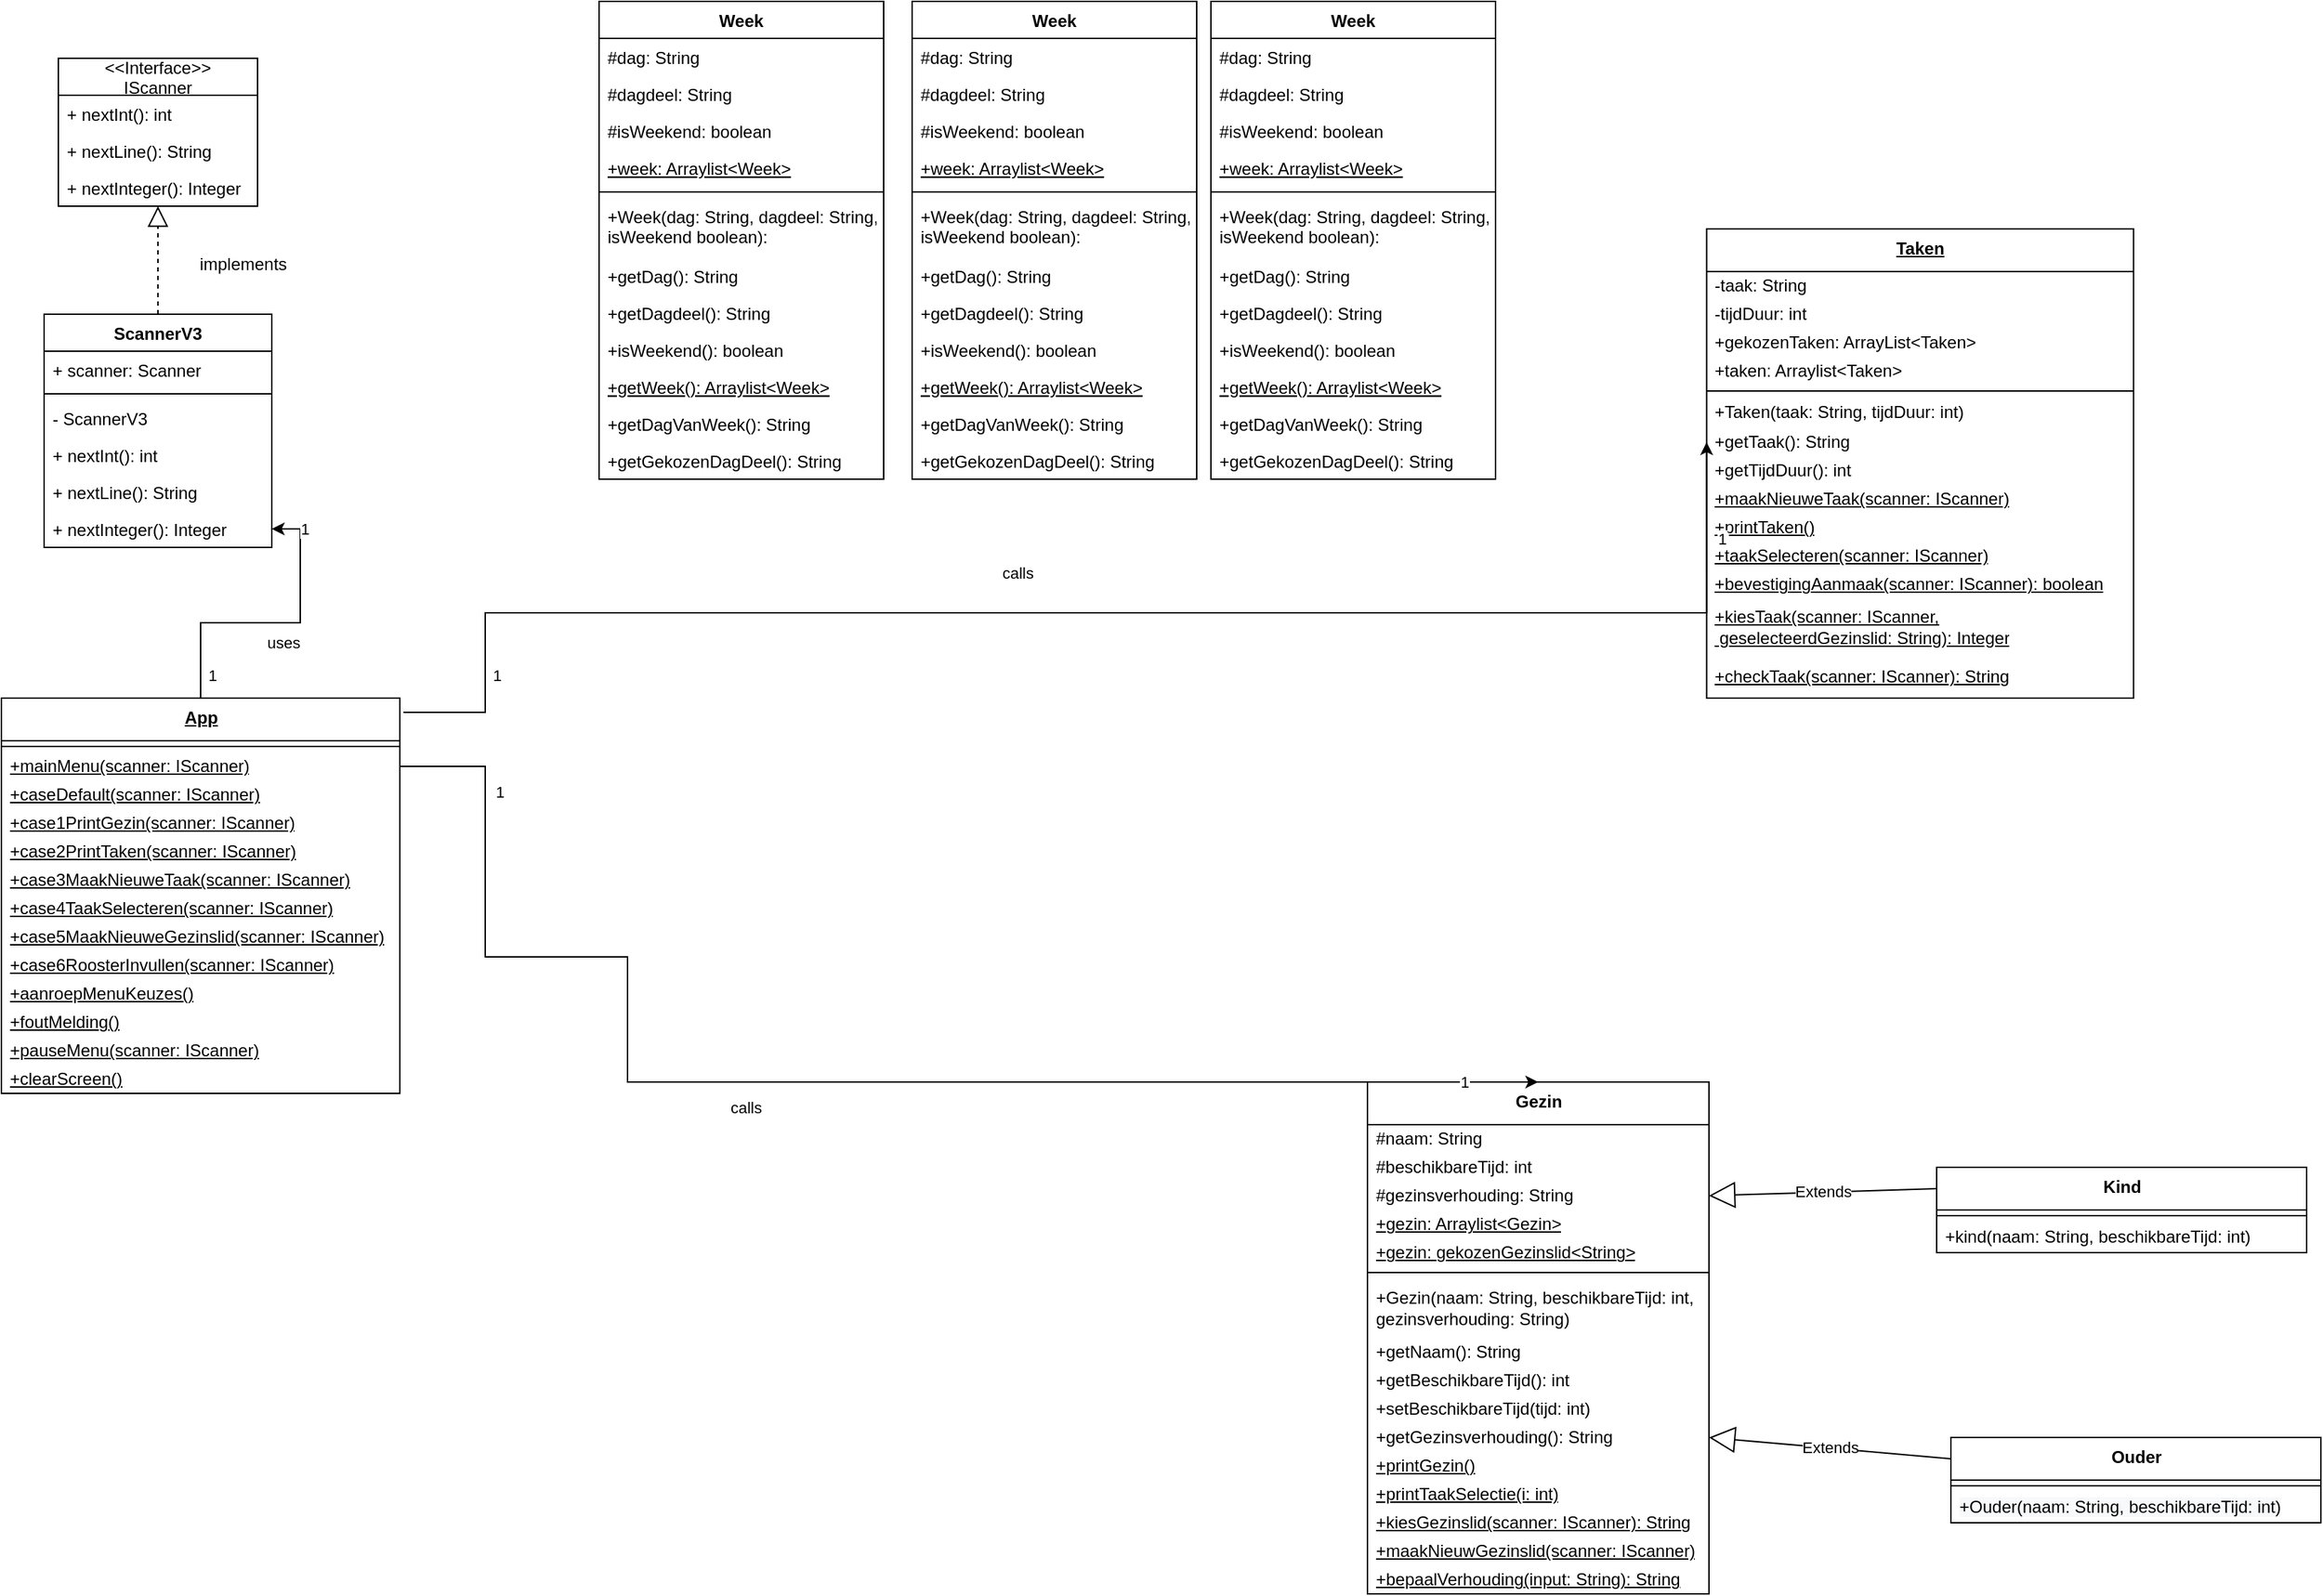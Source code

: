 <mxfile version="18.1.1" type="device"><diagram id="Irv_bbiouHEBpZ2B2Jt7" name="Page-1"><mxGraphModel dx="1185" dy="635" grid="1" gridSize="10" guides="1" tooltips="1" connect="1" arrows="1" fold="1" page="1" pageScale="1" pageWidth="827" pageHeight="1169" math="0" shadow="0"><root><mxCell id="0"/><mxCell id="1" parent="0"/><mxCell id="ta5v3G1cMSPn4KrArI0O-5" value="&lt;b&gt;Taken&lt;/b&gt;" style="swimlane;fontStyle=4;align=center;verticalAlign=top;childLayout=stackLayout;horizontal=1;startSize=30;horizontalStack=0;resizeParent=1;resizeParentMax=0;resizeLast=0;collapsible=0;marginBottom=0;html=1;strokeColor=default;" parent="1" vertex="1"><mxGeometry x="1198.35" y="190" width="300" height="330" as="geometry"/></mxCell><mxCell id="ta5v3G1cMSPn4KrArI0O-6" value="-taak: String" style="text;html=1;strokeColor=none;fillColor=none;align=left;verticalAlign=middle;spacingLeft=4;spacingRight=4;overflow=hidden;rotatable=0;points=[[0,0.5],[1,0.5]];portConstraint=eastwest;" parent="ta5v3G1cMSPn4KrArI0O-5" vertex="1"><mxGeometry y="30" width="300" height="20" as="geometry"/></mxCell><mxCell id="ta5v3G1cMSPn4KrArI0O-7" value="-tijdDuur: int" style="text;html=1;strokeColor=none;fillColor=none;align=left;verticalAlign=middle;spacingLeft=4;spacingRight=4;overflow=hidden;rotatable=0;points=[[0,0.5],[1,0.5]];portConstraint=eastwest;" parent="ta5v3G1cMSPn4KrArI0O-5" vertex="1"><mxGeometry y="50" width="300" height="20" as="geometry"/></mxCell><mxCell id="amLeTSEaKvmxCKlGvPzw-5" value="+gekozenTaken: ArrayList&amp;lt;Taken&amp;gt;&lt;span style=&quot;white-space: pre&quot;&gt;&#9;&lt;/span&gt;" style="text;html=1;strokeColor=none;fillColor=none;align=left;verticalAlign=middle;spacingLeft=4;spacingRight=4;overflow=hidden;rotatable=0;points=[[0,0.5],[1,0.5]];portConstraint=eastwest;" parent="ta5v3G1cMSPn4KrArI0O-5" vertex="1"><mxGeometry y="70" width="300" height="20" as="geometry"/></mxCell><mxCell id="ta5v3G1cMSPn4KrArI0O-67" value="+taken: Arraylist&amp;lt;Taken&amp;gt;" style="text;html=1;strokeColor=none;fillColor=none;align=left;verticalAlign=middle;spacingLeft=4;spacingRight=4;overflow=hidden;rotatable=0;points=[[0,0.5],[1,0.5]];portConstraint=eastwest;" parent="ta5v3G1cMSPn4KrArI0O-5" vertex="1"><mxGeometry y="90" width="300" height="20" as="geometry"/></mxCell><mxCell id="ta5v3G1cMSPn4KrArI0O-10" value="" style="line;strokeWidth=1;fillColor=none;align=left;verticalAlign=middle;spacingTop=-1;spacingLeft=3;spacingRight=3;rotatable=0;labelPosition=right;points=[];portConstraint=eastwest;" parent="ta5v3G1cMSPn4KrArI0O-5" vertex="1"><mxGeometry y="110" width="300" height="8" as="geometry"/></mxCell><mxCell id="ta5v3G1cMSPn4KrArI0O-69" value="+Taken(taak: String, tijdDuur: int)" style="text;html=1;strokeColor=none;fillColor=none;align=left;verticalAlign=middle;spacingLeft=4;spacingRight=4;overflow=hidden;rotatable=0;points=[[0,0.5],[1,0.5]];portConstraint=eastwest;" parent="ta5v3G1cMSPn4KrArI0O-5" vertex="1"><mxGeometry y="118" width="300" height="22" as="geometry"/></mxCell><mxCell id="ta5v3G1cMSPn4KrArI0O-11" value="+getTaak(): String&lt;span style=&quot;white-space: pre&quot;&gt;&#9;&lt;/span&gt;" style="text;html=1;strokeColor=none;fillColor=none;align=left;verticalAlign=middle;spacingLeft=4;spacingRight=4;overflow=hidden;rotatable=0;points=[[0,0.5],[1,0.5]];portConstraint=eastwest;" parent="ta5v3G1cMSPn4KrArI0O-5" vertex="1"><mxGeometry y="140" width="300" height="20" as="geometry"/></mxCell><mxCell id="ta5v3G1cMSPn4KrArI0O-12" value="+getTijdDuur(): int" style="text;html=1;strokeColor=none;fillColor=none;align=left;verticalAlign=middle;spacingLeft=4;spacingRight=4;overflow=hidden;rotatable=0;points=[[0,0.5],[1,0.5]];portConstraint=eastwest;" parent="ta5v3G1cMSPn4KrArI0O-5" vertex="1"><mxGeometry y="160" width="300" height="20" as="geometry"/></mxCell><mxCell id="dEqsap9X3xDFd9PiGFJk-1" value="&lt;u&gt;+maakNieuweTaak(scanner: IScanner)&lt;/u&gt;" style="text;html=1;strokeColor=none;fillColor=none;align=left;verticalAlign=middle;spacingLeft=4;spacingRight=4;overflow=hidden;rotatable=0;points=[[0,0.5],[1,0.5]];portConstraint=eastwest;" parent="ta5v3G1cMSPn4KrArI0O-5" vertex="1"><mxGeometry y="180" width="300" height="20" as="geometry"/></mxCell><mxCell id="dEqsap9X3xDFd9PiGFJk-2" value="&lt;u&gt;+printTaken()&lt;/u&gt;" style="text;html=1;strokeColor=none;fillColor=none;align=left;verticalAlign=middle;spacingLeft=4;spacingRight=4;overflow=hidden;rotatable=0;points=[[0,0.5],[1,0.5]];portConstraint=eastwest;" parent="ta5v3G1cMSPn4KrArI0O-5" vertex="1"><mxGeometry y="200" width="300" height="20" as="geometry"/></mxCell><mxCell id="dEqsap9X3xDFd9PiGFJk-3" value="&lt;u&gt;+taakSelecteren(scanner: IScanner)&lt;/u&gt;" style="text;html=1;strokeColor=none;fillColor=none;align=left;verticalAlign=middle;spacingLeft=4;spacingRight=4;overflow=hidden;rotatable=0;points=[[0,0.5],[1,0.5]];portConstraint=eastwest;" parent="ta5v3G1cMSPn4KrArI0O-5" vertex="1"><mxGeometry y="220" width="300" height="20" as="geometry"/></mxCell><mxCell id="dEqsap9X3xDFd9PiGFJk-4" value="&lt;u&gt;+bevestigingAanmaak(scanner: IScanner): boolean&lt;/u&gt;" style="text;html=1;strokeColor=none;fillColor=none;align=left;verticalAlign=middle;spacingLeft=4;spacingRight=4;overflow=hidden;rotatable=0;points=[[0,0.5],[1,0.5]];portConstraint=eastwest;" parent="ta5v3G1cMSPn4KrArI0O-5" vertex="1"><mxGeometry y="240" width="300" height="20" as="geometry"/></mxCell><mxCell id="dEqsap9X3xDFd9PiGFJk-5" value="&lt;u&gt;+kiesTaak(scanner: IScanner,&lt;br&gt;&amp;nbsp;geselecteerdGezinslid: String): Integer&lt;/u&gt;" style="text;html=1;strokeColor=none;fillColor=none;align=left;verticalAlign=middle;spacingLeft=4;spacingRight=4;overflow=hidden;rotatable=0;points=[[0,0.5],[1,0.5]];portConstraint=eastwest;" parent="ta5v3G1cMSPn4KrArI0O-5" vertex="1"><mxGeometry y="260" width="300" height="40" as="geometry"/></mxCell><mxCell id="dEqsap9X3xDFd9PiGFJk-6" value="&lt;u&gt;+checkTaak(scanner: IScanner): String&lt;/u&gt;" style="text;html=1;strokeColor=none;fillColor=none;align=left;verticalAlign=middle;spacingLeft=4;spacingRight=4;overflow=hidden;rotatable=0;points=[[0,0.5],[1,0.5]];portConstraint=eastwest;" parent="ta5v3G1cMSPn4KrArI0O-5" vertex="1"><mxGeometry y="300" width="300" height="30" as="geometry"/></mxCell><mxCell id="ta5v3G1cMSPn4KrArI0O-29" value="&lt;b&gt;Gezin&lt;/b&gt;" style="swimlane;fontStyle=0;align=center;verticalAlign=top;childLayout=stackLayout;horizontal=1;startSize=30;horizontalStack=0;resizeParent=1;resizeParentMax=0;resizeLast=0;collapsible=0;marginBottom=0;html=1;" parent="1" vertex="1"><mxGeometry x="960" y="790" width="240" height="360" as="geometry"/></mxCell><mxCell id="ta5v3G1cMSPn4KrArI0O-30" value="#naam: String" style="text;html=1;strokeColor=none;fillColor=none;align=left;verticalAlign=middle;spacingLeft=4;spacingRight=4;overflow=hidden;rotatable=0;points=[[0,0.5],[1,0.5]];portConstraint=eastwest;" parent="ta5v3G1cMSPn4KrArI0O-29" vertex="1"><mxGeometry y="30" width="240" height="20" as="geometry"/></mxCell><mxCell id="ta5v3G1cMSPn4KrArI0O-31" value="#beschikbareTijd: int" style="text;html=1;strokeColor=none;fillColor=none;align=left;verticalAlign=middle;spacingLeft=4;spacingRight=4;overflow=hidden;rotatable=0;points=[[0,0.5],[1,0.5]];portConstraint=eastwest;" parent="ta5v3G1cMSPn4KrArI0O-29" vertex="1"><mxGeometry y="50" width="240" height="20" as="geometry"/></mxCell><mxCell id="dEqsap9X3xDFd9PiGFJk-9" value="#gezinsverhouding: String" style="text;html=1;strokeColor=none;fillColor=none;align=left;verticalAlign=middle;spacingLeft=4;spacingRight=4;overflow=hidden;rotatable=0;points=[[0,0.5],[1,0.5]];portConstraint=eastwest;" parent="ta5v3G1cMSPn4KrArI0O-29" vertex="1"><mxGeometry y="70" width="240" height="20" as="geometry"/></mxCell><mxCell id="amLeTSEaKvmxCKlGvPzw-1" value="&lt;u&gt;+gezin: Arraylist&amp;lt;Gezin&amp;gt;&lt;/u&gt;" style="text;html=1;strokeColor=none;fillColor=none;align=left;verticalAlign=middle;spacingLeft=4;spacingRight=4;overflow=hidden;rotatable=0;points=[[0,0.5],[1,0.5]];portConstraint=eastwest;" parent="ta5v3G1cMSPn4KrArI0O-29" vertex="1"><mxGeometry y="90" width="240" height="20" as="geometry"/></mxCell><mxCell id="dEqsap9X3xDFd9PiGFJk-10" value="&lt;u&gt;+gezin: gekozenGezinslid&amp;lt;String&amp;gt;&lt;/u&gt;" style="text;html=1;strokeColor=none;fillColor=none;align=left;verticalAlign=middle;spacingLeft=4;spacingRight=4;overflow=hidden;rotatable=0;points=[[0,0.5],[1,0.5]];portConstraint=eastwest;" parent="ta5v3G1cMSPn4KrArI0O-29" vertex="1"><mxGeometry y="110" width="240" height="20" as="geometry"/></mxCell><mxCell id="ta5v3G1cMSPn4KrArI0O-34" value="" style="line;strokeWidth=1;fillColor=none;align=left;verticalAlign=middle;spacingTop=-1;spacingLeft=3;spacingRight=3;rotatable=0;labelPosition=right;points=[];portConstraint=eastwest;" parent="ta5v3G1cMSPn4KrArI0O-29" vertex="1"><mxGeometry y="130" width="240" height="8" as="geometry"/></mxCell><mxCell id="ta5v3G1cMSPn4KrArI0O-35" value="+Gezin(naam: String, beschikbareTijd: int, &lt;br&gt;gezinsverhouding: String)" style="text;html=1;strokeColor=none;fillColor=none;align=left;verticalAlign=middle;spacingLeft=4;spacingRight=4;overflow=hidden;rotatable=0;points=[[0,0.5],[1,0.5]];portConstraint=eastwest;" parent="ta5v3G1cMSPn4KrArI0O-29" vertex="1"><mxGeometry y="138" width="240" height="42" as="geometry"/></mxCell><mxCell id="dEqsap9X3xDFd9PiGFJk-11" value="+getNaam(): String" style="text;html=1;strokeColor=none;fillColor=none;align=left;verticalAlign=middle;spacingLeft=4;spacingRight=4;overflow=hidden;rotatable=0;points=[[0,0.5],[1,0.5]];portConstraint=eastwest;" parent="ta5v3G1cMSPn4KrArI0O-29" vertex="1"><mxGeometry y="180" width="240" height="20" as="geometry"/></mxCell><mxCell id="ta5v3G1cMSPn4KrArI0O-36" value="+getBeschikbareTijd(): int" style="text;html=1;strokeColor=none;fillColor=none;align=left;verticalAlign=middle;spacingLeft=4;spacingRight=4;overflow=hidden;rotatable=0;points=[[0,0.5],[1,0.5]];portConstraint=eastwest;" parent="ta5v3G1cMSPn4KrArI0O-29" vertex="1"><mxGeometry y="200" width="240" height="20" as="geometry"/></mxCell><mxCell id="dEqsap9X3xDFd9PiGFJk-12" value="+setBeschikbareTijd(tijd: int)" style="text;html=1;strokeColor=none;fillColor=none;align=left;verticalAlign=middle;spacingLeft=4;spacingRight=4;overflow=hidden;rotatable=0;points=[[0,0.5],[1,0.5]];portConstraint=eastwest;" parent="ta5v3G1cMSPn4KrArI0O-29" vertex="1"><mxGeometry y="220" width="240" height="20" as="geometry"/></mxCell><mxCell id="dEqsap9X3xDFd9PiGFJk-14" value="+getGezinsverhouding(): String" style="text;html=1;strokeColor=none;fillColor=none;align=left;verticalAlign=middle;spacingLeft=4;spacingRight=4;overflow=hidden;rotatable=0;points=[[0,0.5],[1,0.5]];portConstraint=eastwest;" parent="ta5v3G1cMSPn4KrArI0O-29" vertex="1"><mxGeometry y="240" width="240" height="20" as="geometry"/></mxCell><mxCell id="dEqsap9X3xDFd9PiGFJk-15" value="&lt;u&gt;+printGezin()&lt;/u&gt;" style="text;html=1;strokeColor=none;fillColor=none;align=left;verticalAlign=middle;spacingLeft=4;spacingRight=4;overflow=hidden;rotatable=0;points=[[0,0.5],[1,0.5]];portConstraint=eastwest;" parent="ta5v3G1cMSPn4KrArI0O-29" vertex="1"><mxGeometry y="260" width="240" height="20" as="geometry"/></mxCell><mxCell id="FeVb415Ma5zgtLsE-8If-12" value="&lt;u&gt;+printTaakSelectie(i: int)&lt;/u&gt;" style="text;html=1;strokeColor=none;fillColor=none;align=left;verticalAlign=middle;spacingLeft=4;spacingRight=4;overflow=hidden;rotatable=0;points=[[0,0.5],[1,0.5]];portConstraint=eastwest;" vertex="1" parent="ta5v3G1cMSPn4KrArI0O-29"><mxGeometry y="280" width="240" height="20" as="geometry"/></mxCell><mxCell id="dEqsap9X3xDFd9PiGFJk-19" value="&lt;u&gt;+kiesGezinslid(scanner: IScanner): String&lt;/u&gt;" style="text;html=1;strokeColor=none;fillColor=none;align=left;verticalAlign=middle;spacingLeft=4;spacingRight=4;overflow=hidden;rotatable=0;points=[[0,0.5],[1,0.5]];portConstraint=eastwest;" parent="ta5v3G1cMSPn4KrArI0O-29" vertex="1"><mxGeometry y="300" width="240" height="20" as="geometry"/></mxCell><mxCell id="dEqsap9X3xDFd9PiGFJk-21" value="&lt;u&gt;+maakNieuwGezinslid(scanner: IScanner)&lt;/u&gt;" style="text;html=1;strokeColor=none;fillColor=none;align=left;verticalAlign=middle;spacingLeft=4;spacingRight=4;overflow=hidden;rotatable=0;points=[[0,0.5],[1,0.5]];portConstraint=eastwest;" parent="ta5v3G1cMSPn4KrArI0O-29" vertex="1"><mxGeometry y="320" width="240" height="20" as="geometry"/></mxCell><mxCell id="dEqsap9X3xDFd9PiGFJk-22" value="&lt;u&gt;+bepaalVerhouding(input: String): String&lt;/u&gt;" style="text;html=1;strokeColor=none;fillColor=none;align=left;verticalAlign=middle;spacingLeft=4;spacingRight=4;overflow=hidden;rotatable=0;points=[[0,0.5],[1,0.5]];portConstraint=eastwest;" parent="ta5v3G1cMSPn4KrArI0O-29" vertex="1"><mxGeometry y="340" width="240" height="20" as="geometry"/></mxCell><mxCell id="ta5v3G1cMSPn4KrArI0O-45" value="&lt;b&gt;Kind&lt;/b&gt;" style="swimlane;fontStyle=0;align=center;verticalAlign=top;childLayout=stackLayout;horizontal=1;startSize=30;horizontalStack=0;resizeParent=1;resizeParentMax=0;resizeLast=0;collapsible=0;marginBottom=0;html=1;" parent="1" vertex="1"><mxGeometry x="1360" y="850" width="260" height="60" as="geometry"/></mxCell><mxCell id="ta5v3G1cMSPn4KrArI0O-50" value="" style="line;strokeWidth=1;fillColor=none;align=left;verticalAlign=middle;spacingTop=-1;spacingLeft=3;spacingRight=3;rotatable=0;labelPosition=right;points=[];portConstraint=eastwest;" parent="ta5v3G1cMSPn4KrArI0O-45" vertex="1"><mxGeometry y="30" width="260" height="8" as="geometry"/></mxCell><mxCell id="amLeTSEaKvmxCKlGvPzw-2" value="+kind(naam: String, beschikbareTijd: int)" style="text;html=1;strokeColor=none;fillColor=none;align=left;verticalAlign=middle;spacingLeft=4;spacingRight=4;overflow=hidden;rotatable=0;points=[[0,0.5],[1,0.5]];portConstraint=eastwest;" parent="ta5v3G1cMSPn4KrArI0O-45" vertex="1"><mxGeometry y="38" width="260" height="22" as="geometry"/></mxCell><mxCell id="ta5v3G1cMSPn4KrArI0O-53" value="&lt;b&gt;Ouder&lt;/b&gt;" style="swimlane;fontStyle=0;align=center;verticalAlign=top;childLayout=stackLayout;horizontal=1;startSize=30;horizontalStack=0;resizeParent=1;resizeParentMax=0;resizeLast=0;collapsible=0;marginBottom=0;html=1;" parent="1" vertex="1"><mxGeometry x="1370" y="1040" width="260" height="60" as="geometry"/></mxCell><mxCell id="ta5v3G1cMSPn4KrArI0O-58" value="" style="line;strokeWidth=1;fillColor=none;align=left;verticalAlign=middle;spacingTop=-1;spacingLeft=3;spacingRight=3;rotatable=0;labelPosition=right;points=[];portConstraint=eastwest;" parent="ta5v3G1cMSPn4KrArI0O-53" vertex="1"><mxGeometry y="30" width="260" height="8" as="geometry"/></mxCell><mxCell id="amLeTSEaKvmxCKlGvPzw-3" value="&lt;span style=&quot;color: rgb(0 , 0 , 0) ; font-family: &amp;quot;helvetica&amp;quot; ; font-size: 12px ; font-style: normal ; font-weight: 400 ; letter-spacing: normal ; text-align: left ; text-indent: 0px ; text-transform: none ; word-spacing: 0px ; background-color: rgb(248 , 249 , 250) ; display: inline ; float: none&quot;&gt;+Ouder(naam: String,&amp;nbsp;&lt;/span&gt;&lt;span style=&quot;color: rgb(0 , 0 , 0) ; font-family: &amp;quot;helvetica&amp;quot; ; font-size: 12px ; font-style: normal ; font-weight: 400 ; letter-spacing: normal ; text-align: left ; text-indent: 0px ; text-transform: none ; word-spacing: 0px ; background-color: rgb(248 , 249 , 250) ; display: inline ; float: none&quot;&gt;beschikbareTijd: int)&lt;/span&gt;" style="text;html=1;strokeColor=none;fillColor=none;align=left;verticalAlign=middle;spacingLeft=4;spacingRight=4;overflow=hidden;rotatable=0;points=[[0,0.5],[1,0.5]];portConstraint=eastwest;" parent="ta5v3G1cMSPn4KrArI0O-53" vertex="1"><mxGeometry y="38" width="260" height="22" as="geometry"/></mxCell><mxCell id="dEqsap9X3xDFd9PiGFJk-34" value="&lt;b&gt;App&lt;/b&gt;" style="swimlane;fontStyle=4;align=center;verticalAlign=top;childLayout=stackLayout;horizontal=1;startSize=30;horizontalStack=0;resizeParent=1;resizeParentMax=0;resizeLast=0;collapsible=0;marginBottom=0;html=1;" parent="1" vertex="1"><mxGeometry y="520" width="280" height="278" as="geometry"/></mxCell><mxCell id="dEqsap9X3xDFd9PiGFJk-40" value="" style="line;strokeWidth=1;fillColor=none;align=left;verticalAlign=middle;spacingTop=-1;spacingLeft=3;spacingRight=3;rotatable=0;labelPosition=right;points=[];portConstraint=eastwest;" parent="dEqsap9X3xDFd9PiGFJk-34" vertex="1"><mxGeometry y="30" width="280" height="8" as="geometry"/></mxCell><mxCell id="dEqsap9X3xDFd9PiGFJk-42" value="&lt;u&gt;+mainMenu(scanner: IScanner)&lt;/u&gt;" style="text;html=1;strokeColor=none;fillColor=none;align=left;verticalAlign=middle;spacingLeft=4;spacingRight=4;overflow=hidden;rotatable=0;points=[[0,0.5],[1,0.5]];portConstraint=eastwest;" parent="dEqsap9X3xDFd9PiGFJk-34" vertex="1"><mxGeometry y="38" width="280" height="20" as="geometry"/></mxCell><mxCell id="FeVb415Ma5zgtLsE-8If-3" value="&lt;u&gt;+caseDefault(scanner: IScanner)&lt;/u&gt;" style="text;html=1;strokeColor=none;fillColor=none;align=left;verticalAlign=middle;spacingLeft=4;spacingRight=4;overflow=hidden;rotatable=0;points=[[0,0.5],[1,0.5]];portConstraint=eastwest;" vertex="1" parent="dEqsap9X3xDFd9PiGFJk-34"><mxGeometry y="58" width="280" height="20" as="geometry"/></mxCell><mxCell id="FeVb415Ma5zgtLsE-8If-4" value="&lt;u&gt;+case1PrintGezin(scanner: IScanner)&lt;/u&gt;" style="text;html=1;strokeColor=none;fillColor=none;align=left;verticalAlign=middle;spacingLeft=4;spacingRight=4;overflow=hidden;rotatable=0;points=[[0,0.5],[1,0.5]];portConstraint=eastwest;" vertex="1" parent="dEqsap9X3xDFd9PiGFJk-34"><mxGeometry y="78" width="280" height="20" as="geometry"/></mxCell><mxCell id="FeVb415Ma5zgtLsE-8If-5" value="&lt;u&gt;+case2PrintTaken(scanner: IScanner)&lt;/u&gt;" style="text;html=1;strokeColor=none;fillColor=none;align=left;verticalAlign=middle;spacingLeft=4;spacingRight=4;overflow=hidden;rotatable=0;points=[[0,0.5],[1,0.5]];portConstraint=eastwest;" vertex="1" parent="dEqsap9X3xDFd9PiGFJk-34"><mxGeometry y="98" width="280" height="20" as="geometry"/></mxCell><mxCell id="FeVb415Ma5zgtLsE-8If-6" value="&lt;u&gt;+case3MaakNieuweTaak(scanner: IScanner)&lt;/u&gt;" style="text;html=1;strokeColor=none;fillColor=none;align=left;verticalAlign=middle;spacingLeft=4;spacingRight=4;overflow=hidden;rotatable=0;points=[[0,0.5],[1,0.5]];portConstraint=eastwest;" vertex="1" parent="dEqsap9X3xDFd9PiGFJk-34"><mxGeometry y="118" width="280" height="20" as="geometry"/></mxCell><mxCell id="FeVb415Ma5zgtLsE-8If-7" value="&lt;u&gt;+case4TaakSelecteren(scanner: IScanner)&lt;/u&gt;" style="text;html=1;strokeColor=none;fillColor=none;align=left;verticalAlign=middle;spacingLeft=4;spacingRight=4;overflow=hidden;rotatable=0;points=[[0,0.5],[1,0.5]];portConstraint=eastwest;" vertex="1" parent="dEqsap9X3xDFd9PiGFJk-34"><mxGeometry y="138" width="280" height="20" as="geometry"/></mxCell><mxCell id="FeVb415Ma5zgtLsE-8If-8" value="&lt;u&gt;+case5MaakNieuweGezinslid(scanner: IScanner)&lt;/u&gt;" style="text;html=1;strokeColor=none;fillColor=none;align=left;verticalAlign=middle;spacingLeft=4;spacingRight=4;overflow=hidden;rotatable=0;points=[[0,0.5],[1,0.5]];portConstraint=eastwest;" vertex="1" parent="dEqsap9X3xDFd9PiGFJk-34"><mxGeometry y="158" width="280" height="20" as="geometry"/></mxCell><mxCell id="FeVb415Ma5zgtLsE-8If-9" value="&lt;u&gt;+case6RoosterInvullen(scanner: IScanner)&lt;/u&gt;" style="text;html=1;strokeColor=none;fillColor=none;align=left;verticalAlign=middle;spacingLeft=4;spacingRight=4;overflow=hidden;rotatable=0;points=[[0,0.5],[1,0.5]];portConstraint=eastwest;" vertex="1" parent="dEqsap9X3xDFd9PiGFJk-34"><mxGeometry y="178" width="280" height="20" as="geometry"/></mxCell><mxCell id="FeVb415Ma5zgtLsE-8If-10" value="&lt;u&gt;+aanroepMenuKeuzes()&lt;/u&gt;" style="text;html=1;strokeColor=none;fillColor=none;align=left;verticalAlign=middle;spacingLeft=4;spacingRight=4;overflow=hidden;rotatable=0;points=[[0,0.5],[1,0.5]];portConstraint=eastwest;" vertex="1" parent="dEqsap9X3xDFd9PiGFJk-34"><mxGeometry y="198" width="280" height="20" as="geometry"/></mxCell><mxCell id="FeVb415Ma5zgtLsE-8If-11" value="&lt;u&gt;+foutMelding()&lt;/u&gt;" style="text;html=1;strokeColor=none;fillColor=none;align=left;verticalAlign=middle;spacingLeft=4;spacingRight=4;overflow=hidden;rotatable=0;points=[[0,0.5],[1,0.5]];portConstraint=eastwest;" vertex="1" parent="dEqsap9X3xDFd9PiGFJk-34"><mxGeometry y="218" width="280" height="20" as="geometry"/></mxCell><mxCell id="dEqsap9X3xDFd9PiGFJk-43" value="&lt;u&gt;+pauseMenu(scanner: IScanner)&lt;/u&gt;" style="text;html=1;strokeColor=none;fillColor=none;align=left;verticalAlign=middle;spacingLeft=4;spacingRight=4;overflow=hidden;rotatable=0;points=[[0,0.5],[1,0.5]];portConstraint=eastwest;" parent="dEqsap9X3xDFd9PiGFJk-34" vertex="1"><mxGeometry y="238" width="280" height="20" as="geometry"/></mxCell><mxCell id="dEqsap9X3xDFd9PiGFJk-44" value="&lt;u&gt;+clearScreen()&lt;/u&gt;" style="text;html=1;strokeColor=none;fillColor=none;align=left;verticalAlign=middle;spacingLeft=4;spacingRight=4;overflow=hidden;rotatable=0;points=[[0,0.5],[1,0.5]];portConstraint=eastwest;" parent="dEqsap9X3xDFd9PiGFJk-34" vertex="1"><mxGeometry y="258" width="280" height="20" as="geometry"/></mxCell><mxCell id="dEqsap9X3xDFd9PiGFJk-70" value="" style="edgeStyle=orthogonalEdgeStyle;rounded=0;orthogonalLoop=1;jettySize=auto;html=1;exitX=0.5;exitY=0;exitDx=0;exitDy=0;entryX=1;entryY=0.5;entryDx=0;entryDy=0;" parent="1" source="dEqsap9X3xDFd9PiGFJk-34" edge="1" target="FeVb415Ma5zgtLsE-8If-2"><mxGeometry relative="1" as="geometry"><mxPoint x="100" y="480" as="targetPoint"/></mxGeometry></mxCell><mxCell id="dEqsap9X3xDFd9PiGFJk-71" value="uses" style="edgeLabel;html=1;align=center;verticalAlign=middle;resizable=0;points=[];" parent="dEqsap9X3xDFd9PiGFJk-70" vertex="1" connectable="0"><mxGeometry x="-0.129" relative="1" as="geometry"><mxPoint x="20" y="14" as="offset"/></mxGeometry></mxCell><mxCell id="dEqsap9X3xDFd9PiGFJk-73" value="1" style="edgeLabel;html=1;align=center;verticalAlign=middle;resizable=0;points=[];" parent="dEqsap9X3xDFd9PiGFJk-70" vertex="1" connectable="0"><mxGeometry x="-0.848" y="1" relative="1" as="geometry"><mxPoint x="9" as="offset"/></mxGeometry></mxCell><mxCell id="dEqsap9X3xDFd9PiGFJk-74" value="1" style="edgeLabel;html=1;align=center;verticalAlign=middle;resizable=0;points=[];" parent="dEqsap9X3xDFd9PiGFJk-70" vertex="1" connectable="0"><mxGeometry x="0.878" relative="1" as="geometry"><mxPoint x="10" as="offset"/></mxGeometry></mxCell><mxCell id="dEqsap9X3xDFd9PiGFJk-50" value="ScannerV3" style="swimlane;fontStyle=1;align=center;verticalAlign=top;childLayout=stackLayout;horizontal=1;startSize=26;horizontalStack=0;resizeParent=1;resizeParentMax=0;resizeLast=0;collapsible=1;marginBottom=0;" parent="1" vertex="1"><mxGeometry x="30" y="250" width="160" height="164" as="geometry"/></mxCell><mxCell id="dEqsap9X3xDFd9PiGFJk-51" value="+ scanner: Scanner" style="text;strokeColor=none;fillColor=none;align=left;verticalAlign=top;spacingLeft=4;spacingRight=4;overflow=hidden;rotatable=0;points=[[0,0.5],[1,0.5]];portConstraint=eastwest;" parent="dEqsap9X3xDFd9PiGFJk-50" vertex="1"><mxGeometry y="26" width="160" height="26" as="geometry"/></mxCell><mxCell id="dEqsap9X3xDFd9PiGFJk-52" value="" style="line;strokeWidth=1;fillColor=none;align=left;verticalAlign=middle;spacingTop=-1;spacingLeft=3;spacingRight=3;rotatable=0;labelPosition=right;points=[];portConstraint=eastwest;" parent="dEqsap9X3xDFd9PiGFJk-50" vertex="1"><mxGeometry y="52" width="160" height="8" as="geometry"/></mxCell><mxCell id="dEqsap9X3xDFd9PiGFJk-53" value="- ScannerV3" style="text;strokeColor=none;fillColor=none;align=left;verticalAlign=top;spacingLeft=4;spacingRight=4;overflow=hidden;rotatable=0;points=[[0,0.5],[1,0.5]];portConstraint=eastwest;" parent="dEqsap9X3xDFd9PiGFJk-50" vertex="1"><mxGeometry y="60" width="160" height="26" as="geometry"/></mxCell><mxCell id="dEqsap9X3xDFd9PiGFJk-54" value="+ nextInt(): int" style="text;strokeColor=none;fillColor=none;align=left;verticalAlign=top;spacingLeft=4;spacingRight=4;overflow=hidden;rotatable=0;points=[[0,0.5],[1,0.5]];portConstraint=eastwest;" parent="dEqsap9X3xDFd9PiGFJk-50" vertex="1"><mxGeometry y="86" width="160" height="26" as="geometry"/></mxCell><mxCell id="dEqsap9X3xDFd9PiGFJk-55" value="+ nextLine(): String" style="text;strokeColor=none;fillColor=none;align=left;verticalAlign=top;spacingLeft=4;spacingRight=4;overflow=hidden;rotatable=0;points=[[0,0.5],[1,0.5]];portConstraint=eastwest;" parent="dEqsap9X3xDFd9PiGFJk-50" vertex="1"><mxGeometry y="112" width="160" height="26" as="geometry"/></mxCell><mxCell id="FeVb415Ma5zgtLsE-8If-2" value="+ nextInteger(): Integer" style="text;strokeColor=none;fillColor=none;align=left;verticalAlign=top;spacingLeft=4;spacingRight=4;overflow=hidden;rotatable=0;points=[[0,0.5],[1,0.5]];portConstraint=eastwest;" vertex="1" parent="dEqsap9X3xDFd9PiGFJk-50"><mxGeometry y="138" width="160" height="26" as="geometry"/></mxCell><mxCell id="dEqsap9X3xDFd9PiGFJk-58" value="&lt;&lt;Interface&gt;&gt;&#10;IScanner" style="swimlane;fontStyle=0;childLayout=stackLayout;horizontal=1;startSize=26;fillColor=none;horizontalStack=0;resizeParent=1;resizeParentMax=0;resizeLast=0;collapsible=1;marginBottom=0;" parent="1" vertex="1"><mxGeometry x="40" y="70" width="140" height="104" as="geometry"/></mxCell><mxCell id="dEqsap9X3xDFd9PiGFJk-59" value="+ nextInt(): int" style="text;strokeColor=none;fillColor=none;align=left;verticalAlign=top;spacingLeft=4;spacingRight=4;overflow=hidden;rotatable=0;points=[[0,0.5],[1,0.5]];portConstraint=eastwest;" parent="dEqsap9X3xDFd9PiGFJk-58" vertex="1"><mxGeometry y="26" width="140" height="26" as="geometry"/></mxCell><mxCell id="dEqsap9X3xDFd9PiGFJk-60" value="+ nextLine(): String" style="text;strokeColor=none;fillColor=none;align=left;verticalAlign=top;spacingLeft=4;spacingRight=4;overflow=hidden;rotatable=0;points=[[0,0.5],[1,0.5]];portConstraint=eastwest;" parent="dEqsap9X3xDFd9PiGFJk-58" vertex="1"><mxGeometry y="52" width="140" height="26" as="geometry"/></mxCell><mxCell id="FeVb415Ma5zgtLsE-8If-1" value="+ nextInteger(): Integer" style="text;strokeColor=none;fillColor=none;align=left;verticalAlign=top;spacingLeft=4;spacingRight=4;overflow=hidden;rotatable=0;points=[[0,0.5],[1,0.5]];portConstraint=eastwest;" vertex="1" parent="dEqsap9X3xDFd9PiGFJk-58"><mxGeometry y="78" width="140" height="26" as="geometry"/></mxCell><mxCell id="dEqsap9X3xDFd9PiGFJk-61" value="" style="endArrow=block;dashed=1;endFill=0;endSize=12;html=1;entryX=0.5;entryY=1;entryDx=0;entryDy=0;exitX=0.5;exitY=0;exitDx=0;exitDy=0;" parent="1" source="dEqsap9X3xDFd9PiGFJk-50" target="dEqsap9X3xDFd9PiGFJk-58" edge="1"><mxGeometry width="160" relative="1" as="geometry"><mxPoint x="60" y="260" as="sourcePoint"/><mxPoint x="149.5" y="292" as="targetPoint"/><Array as="points"/></mxGeometry></mxCell><mxCell id="dEqsap9X3xDFd9PiGFJk-75" value="implements" style="text;html=1;strokeColor=none;fillColor=none;align=center;verticalAlign=middle;whiteSpace=wrap;rounded=0;" parent="1" vertex="1"><mxGeometry x="140" y="200" width="60" height="30" as="geometry"/></mxCell><mxCell id="dEqsap9X3xDFd9PiGFJk-76" value="" style="edgeStyle=orthogonalEdgeStyle;rounded=0;orthogonalLoop=1;jettySize=auto;html=1;entryX=0;entryY=0.5;entryDx=0;entryDy=0;exitX=1.009;exitY=0.036;exitDx=0;exitDy=0;exitPerimeter=0;" parent="1" source="dEqsap9X3xDFd9PiGFJk-34" target="ta5v3G1cMSPn4KrArI0O-11" edge="1"><mxGeometry relative="1" as="geometry"><mxPoint x="510" y="570" as="sourcePoint"/><mxPoint x="340" y="400" as="targetPoint"/><Array as="points"><mxPoint x="340" y="530"/><mxPoint x="340" y="460"/><mxPoint x="1198" y="460"/></Array></mxGeometry></mxCell><mxCell id="dEqsap9X3xDFd9PiGFJk-77" value="calls" style="edgeLabel;html=1;align=center;verticalAlign=middle;resizable=0;points=[];" parent="dEqsap9X3xDFd9PiGFJk-76" vertex="1" connectable="0"><mxGeometry x="-0.129" relative="1" as="geometry"><mxPoint x="20" y="-28" as="offset"/></mxGeometry></mxCell><mxCell id="dEqsap9X3xDFd9PiGFJk-78" value="1" style="edgeLabel;html=1;align=center;verticalAlign=middle;resizable=0;points=[];" parent="dEqsap9X3xDFd9PiGFJk-76" vertex="1" connectable="0"><mxGeometry x="-0.848" y="1" relative="1" as="geometry"><mxPoint x="9" as="offset"/></mxGeometry></mxCell><mxCell id="dEqsap9X3xDFd9PiGFJk-79" value="1" style="edgeLabel;html=1;align=center;verticalAlign=middle;resizable=0;points=[];" parent="dEqsap9X3xDFd9PiGFJk-76" vertex="1" connectable="0"><mxGeometry x="0.878" relative="1" as="geometry"><mxPoint x="10" as="offset"/></mxGeometry></mxCell><mxCell id="dEqsap9X3xDFd9PiGFJk-80" value="" style="edgeStyle=orthogonalEdgeStyle;rounded=0;orthogonalLoop=1;jettySize=auto;html=1;exitX=1;exitY=0.5;exitDx=0;exitDy=0;entryX=0.5;entryY=0;entryDx=0;entryDy=0;" parent="1" source="dEqsap9X3xDFd9PiGFJk-42" target="ta5v3G1cMSPn4KrArI0O-29" edge="1"><mxGeometry relative="1" as="geometry"><mxPoint x="255.95" y="702" as="sourcePoint"/><mxPoint x="424" y="415" as="targetPoint"/><Array as="points"><mxPoint x="340" y="568"/><mxPoint x="340" y="702"/><mxPoint x="440" y="702"/></Array></mxGeometry></mxCell><mxCell id="dEqsap9X3xDFd9PiGFJk-81" value="calls" style="edgeLabel;html=1;align=center;verticalAlign=middle;resizable=0;points=[];" parent="dEqsap9X3xDFd9PiGFJk-80" vertex="1" connectable="0"><mxGeometry x="-0.129" relative="1" as="geometry"><mxPoint x="20" y="18" as="offset"/></mxGeometry></mxCell><mxCell id="dEqsap9X3xDFd9PiGFJk-82" value="1" style="edgeLabel;html=1;align=center;verticalAlign=middle;resizable=0;points=[];" parent="dEqsap9X3xDFd9PiGFJk-80" vertex="1" connectable="0"><mxGeometry x="-0.848" y="1" relative="1" as="geometry"><mxPoint x="9" as="offset"/></mxGeometry></mxCell><mxCell id="dEqsap9X3xDFd9PiGFJk-83" value="1" style="edgeLabel;html=1;align=center;verticalAlign=middle;resizable=0;points=[];" parent="dEqsap9X3xDFd9PiGFJk-80" vertex="1" connectable="0"><mxGeometry x="0.878" relative="1" as="geometry"><mxPoint x="10" as="offset"/></mxGeometry></mxCell><mxCell id="dEqsap9X3xDFd9PiGFJk-84" value="Extends" style="endArrow=block;endSize=16;endFill=0;html=1;exitX=0;exitY=0.25;exitDx=0;exitDy=0;entryX=1;entryY=0.5;entryDx=0;entryDy=0;" parent="1" source="ta5v3G1cMSPn4KrArI0O-45" target="dEqsap9X3xDFd9PiGFJk-9" edge="1"><mxGeometry width="160" relative="1" as="geometry"><mxPoint x="1340" y="870" as="sourcePoint"/><mxPoint x="1330" y="930" as="targetPoint"/></mxGeometry></mxCell><mxCell id="dEqsap9X3xDFd9PiGFJk-85" value="Extends" style="endArrow=block;endSize=16;endFill=0;html=1;exitX=0;exitY=0.25;exitDx=0;exitDy=0;entryX=1;entryY=0.5;entryDx=0;entryDy=0;" parent="1" source="ta5v3G1cMSPn4KrArI0O-53" target="dEqsap9X3xDFd9PiGFJk-14" edge="1"><mxGeometry width="160" relative="1" as="geometry"><mxPoint x="1290" y="880" as="sourcePoint"/><mxPoint x="1330" y="1080" as="targetPoint"/></mxGeometry></mxCell><mxCell id="FeVb415Ma5zgtLsE-8If-13" value="Week" style="swimlane;fontStyle=1;align=center;verticalAlign=top;childLayout=stackLayout;horizontal=1;startSize=26;horizontalStack=0;resizeParent=1;resizeParentMax=0;resizeLast=0;collapsible=1;marginBottom=0;" vertex="1" parent="1"><mxGeometry x="420" y="30" width="200" height="336" as="geometry"/></mxCell><mxCell id="FeVb415Ma5zgtLsE-8If-14" value="#dag: String" style="text;strokeColor=none;fillColor=none;align=left;verticalAlign=top;spacingLeft=4;spacingRight=4;overflow=hidden;rotatable=0;points=[[0,0.5],[1,0.5]];portConstraint=eastwest;" vertex="1" parent="FeVb415Ma5zgtLsE-8If-13"><mxGeometry y="26" width="200" height="26" as="geometry"/></mxCell><mxCell id="FeVb415Ma5zgtLsE-8If-20" value="#dagdeel: String" style="text;strokeColor=none;fillColor=none;align=left;verticalAlign=top;spacingLeft=4;spacingRight=4;overflow=hidden;rotatable=0;points=[[0,0.5],[1,0.5]];portConstraint=eastwest;" vertex="1" parent="FeVb415Ma5zgtLsE-8If-13"><mxGeometry y="52" width="200" height="26" as="geometry"/></mxCell><mxCell id="FeVb415Ma5zgtLsE-8If-21" value="#isWeekend: boolean" style="text;strokeColor=none;fillColor=none;align=left;verticalAlign=top;spacingLeft=4;spacingRight=4;overflow=hidden;rotatable=0;points=[[0,0.5],[1,0.5]];portConstraint=eastwest;" vertex="1" parent="FeVb415Ma5zgtLsE-8If-13"><mxGeometry y="78" width="200" height="26" as="geometry"/></mxCell><mxCell id="FeVb415Ma5zgtLsE-8If-22" value="+week: Arraylist&lt;Week&gt;" style="text;strokeColor=none;fillColor=none;align=left;verticalAlign=top;spacingLeft=4;spacingRight=4;overflow=hidden;rotatable=0;points=[[0,0.5],[1,0.5]];portConstraint=eastwest;fontStyle=4" vertex="1" parent="FeVb415Ma5zgtLsE-8If-13"><mxGeometry y="104" width="200" height="26" as="geometry"/></mxCell><mxCell id="FeVb415Ma5zgtLsE-8If-15" value="" style="line;strokeWidth=1;fillColor=none;align=left;verticalAlign=middle;spacingTop=-1;spacingLeft=3;spacingRight=3;rotatable=0;labelPosition=right;points=[];portConstraint=eastwest;" vertex="1" parent="FeVb415Ma5zgtLsE-8If-13"><mxGeometry y="130" width="200" height="8" as="geometry"/></mxCell><mxCell id="FeVb415Ma5zgtLsE-8If-16" value="+Week(dag: String, dagdeel: String,&#10;isWeekend boolean):" style="text;strokeColor=none;fillColor=none;align=left;verticalAlign=top;spacingLeft=4;spacingRight=4;overflow=hidden;rotatable=0;points=[[0,0.5],[1,0.5]];portConstraint=eastwest;" vertex="1" parent="FeVb415Ma5zgtLsE-8If-13"><mxGeometry y="138" width="200" height="42" as="geometry"/></mxCell><mxCell id="FeVb415Ma5zgtLsE-8If-17" value="+getDag(): String" style="text;strokeColor=none;fillColor=none;align=left;verticalAlign=top;spacingLeft=4;spacingRight=4;overflow=hidden;rotatable=0;points=[[0,0.5],[1,0.5]];portConstraint=eastwest;" vertex="1" parent="FeVb415Ma5zgtLsE-8If-13"><mxGeometry y="180" width="200" height="26" as="geometry"/></mxCell><mxCell id="FeVb415Ma5zgtLsE-8If-18" value="+getDagdeel(): String" style="text;strokeColor=none;fillColor=none;align=left;verticalAlign=top;spacingLeft=4;spacingRight=4;overflow=hidden;rotatable=0;points=[[0,0.5],[1,0.5]];portConstraint=eastwest;" vertex="1" parent="FeVb415Ma5zgtLsE-8If-13"><mxGeometry y="206" width="200" height="26" as="geometry"/></mxCell><mxCell id="FeVb415Ma5zgtLsE-8If-19" value="+isWeekend(): boolean" style="text;strokeColor=none;fillColor=none;align=left;verticalAlign=top;spacingLeft=4;spacingRight=4;overflow=hidden;rotatable=0;points=[[0,0.5],[1,0.5]];portConstraint=eastwest;" vertex="1" parent="FeVb415Ma5zgtLsE-8If-13"><mxGeometry y="232" width="200" height="26" as="geometry"/></mxCell><mxCell id="FeVb415Ma5zgtLsE-8If-23" value="+getWeek(): Arraylist&lt;Week&gt;" style="text;strokeColor=none;fillColor=none;align=left;verticalAlign=top;spacingLeft=4;spacingRight=4;overflow=hidden;rotatable=0;points=[[0,0.5],[1,0.5]];portConstraint=eastwest;fontStyle=4" vertex="1" parent="FeVb415Ma5zgtLsE-8If-13"><mxGeometry y="258" width="200" height="26" as="geometry"/></mxCell><mxCell id="FeVb415Ma5zgtLsE-8If-24" value="+getDagVanWeek(): String" style="text;strokeColor=none;fillColor=none;align=left;verticalAlign=top;spacingLeft=4;spacingRight=4;overflow=hidden;rotatable=0;points=[[0,0.5],[1,0.5]];portConstraint=eastwest;" vertex="1" parent="FeVb415Ma5zgtLsE-8If-13"><mxGeometry y="284" width="200" height="26" as="geometry"/></mxCell><mxCell id="FeVb415Ma5zgtLsE-8If-25" value="+getGekozenDagDeel(): String" style="text;strokeColor=none;fillColor=none;align=left;verticalAlign=top;spacingLeft=4;spacingRight=4;overflow=hidden;rotatable=0;points=[[0,0.5],[1,0.5]];portConstraint=eastwest;" vertex="1" parent="FeVb415Ma5zgtLsE-8If-13"><mxGeometry y="310" width="200" height="26" as="geometry"/></mxCell><mxCell id="FeVb415Ma5zgtLsE-8If-26" value="Week" style="swimlane;fontStyle=1;align=center;verticalAlign=top;childLayout=stackLayout;horizontal=1;startSize=26;horizontalStack=0;resizeParent=1;resizeParentMax=0;resizeLast=0;collapsible=1;marginBottom=0;" vertex="1" parent="1"><mxGeometry x="640" y="30" width="200" height="336" as="geometry"/></mxCell><mxCell id="FeVb415Ma5zgtLsE-8If-27" value="#dag: String" style="text;strokeColor=none;fillColor=none;align=left;verticalAlign=top;spacingLeft=4;spacingRight=4;overflow=hidden;rotatable=0;points=[[0,0.5],[1,0.5]];portConstraint=eastwest;" vertex="1" parent="FeVb415Ma5zgtLsE-8If-26"><mxGeometry y="26" width="200" height="26" as="geometry"/></mxCell><mxCell id="FeVb415Ma5zgtLsE-8If-28" value="#dagdeel: String" style="text;strokeColor=none;fillColor=none;align=left;verticalAlign=top;spacingLeft=4;spacingRight=4;overflow=hidden;rotatable=0;points=[[0,0.5],[1,0.5]];portConstraint=eastwest;" vertex="1" parent="FeVb415Ma5zgtLsE-8If-26"><mxGeometry y="52" width="200" height="26" as="geometry"/></mxCell><mxCell id="FeVb415Ma5zgtLsE-8If-29" value="#isWeekend: boolean" style="text;strokeColor=none;fillColor=none;align=left;verticalAlign=top;spacingLeft=4;spacingRight=4;overflow=hidden;rotatable=0;points=[[0,0.5],[1,0.5]];portConstraint=eastwest;" vertex="1" parent="FeVb415Ma5zgtLsE-8If-26"><mxGeometry y="78" width="200" height="26" as="geometry"/></mxCell><mxCell id="FeVb415Ma5zgtLsE-8If-30" value="+week: Arraylist&lt;Week&gt;" style="text;strokeColor=none;fillColor=none;align=left;verticalAlign=top;spacingLeft=4;spacingRight=4;overflow=hidden;rotatable=0;points=[[0,0.5],[1,0.5]];portConstraint=eastwest;fontStyle=4" vertex="1" parent="FeVb415Ma5zgtLsE-8If-26"><mxGeometry y="104" width="200" height="26" as="geometry"/></mxCell><mxCell id="FeVb415Ma5zgtLsE-8If-31" value="" style="line;strokeWidth=1;fillColor=none;align=left;verticalAlign=middle;spacingTop=-1;spacingLeft=3;spacingRight=3;rotatable=0;labelPosition=right;points=[];portConstraint=eastwest;" vertex="1" parent="FeVb415Ma5zgtLsE-8If-26"><mxGeometry y="130" width="200" height="8" as="geometry"/></mxCell><mxCell id="FeVb415Ma5zgtLsE-8If-32" value="+Week(dag: String, dagdeel: String,&#10;isWeekend boolean):" style="text;strokeColor=none;fillColor=none;align=left;verticalAlign=top;spacingLeft=4;spacingRight=4;overflow=hidden;rotatable=0;points=[[0,0.5],[1,0.5]];portConstraint=eastwest;" vertex="1" parent="FeVb415Ma5zgtLsE-8If-26"><mxGeometry y="138" width="200" height="42" as="geometry"/></mxCell><mxCell id="FeVb415Ma5zgtLsE-8If-33" value="+getDag(): String" style="text;strokeColor=none;fillColor=none;align=left;verticalAlign=top;spacingLeft=4;spacingRight=4;overflow=hidden;rotatable=0;points=[[0,0.5],[1,0.5]];portConstraint=eastwest;" vertex="1" parent="FeVb415Ma5zgtLsE-8If-26"><mxGeometry y="180" width="200" height="26" as="geometry"/></mxCell><mxCell id="FeVb415Ma5zgtLsE-8If-34" value="+getDagdeel(): String" style="text;strokeColor=none;fillColor=none;align=left;verticalAlign=top;spacingLeft=4;spacingRight=4;overflow=hidden;rotatable=0;points=[[0,0.5],[1,0.5]];portConstraint=eastwest;" vertex="1" parent="FeVb415Ma5zgtLsE-8If-26"><mxGeometry y="206" width="200" height="26" as="geometry"/></mxCell><mxCell id="FeVb415Ma5zgtLsE-8If-35" value="+isWeekend(): boolean" style="text;strokeColor=none;fillColor=none;align=left;verticalAlign=top;spacingLeft=4;spacingRight=4;overflow=hidden;rotatable=0;points=[[0,0.5],[1,0.5]];portConstraint=eastwest;" vertex="1" parent="FeVb415Ma5zgtLsE-8If-26"><mxGeometry y="232" width="200" height="26" as="geometry"/></mxCell><mxCell id="FeVb415Ma5zgtLsE-8If-36" value="+getWeek(): Arraylist&lt;Week&gt;" style="text;strokeColor=none;fillColor=none;align=left;verticalAlign=top;spacingLeft=4;spacingRight=4;overflow=hidden;rotatable=0;points=[[0,0.5],[1,0.5]];portConstraint=eastwest;fontStyle=4" vertex="1" parent="FeVb415Ma5zgtLsE-8If-26"><mxGeometry y="258" width="200" height="26" as="geometry"/></mxCell><mxCell id="FeVb415Ma5zgtLsE-8If-37" value="+getDagVanWeek(): String" style="text;strokeColor=none;fillColor=none;align=left;verticalAlign=top;spacingLeft=4;spacingRight=4;overflow=hidden;rotatable=0;points=[[0,0.5],[1,0.5]];portConstraint=eastwest;" vertex="1" parent="FeVb415Ma5zgtLsE-8If-26"><mxGeometry y="284" width="200" height="26" as="geometry"/></mxCell><mxCell id="FeVb415Ma5zgtLsE-8If-38" value="+getGekozenDagDeel(): String" style="text;strokeColor=none;fillColor=none;align=left;verticalAlign=top;spacingLeft=4;spacingRight=4;overflow=hidden;rotatable=0;points=[[0,0.5],[1,0.5]];portConstraint=eastwest;" vertex="1" parent="FeVb415Ma5zgtLsE-8If-26"><mxGeometry y="310" width="200" height="26" as="geometry"/></mxCell><mxCell id="FeVb415Ma5zgtLsE-8If-39" value="Week" style="swimlane;fontStyle=1;align=center;verticalAlign=top;childLayout=stackLayout;horizontal=1;startSize=26;horizontalStack=0;resizeParent=1;resizeParentMax=0;resizeLast=0;collapsible=1;marginBottom=0;" vertex="1" parent="1"><mxGeometry x="850" y="30" width="200" height="336" as="geometry"/></mxCell><mxCell id="FeVb415Ma5zgtLsE-8If-40" value="#dag: String" style="text;strokeColor=none;fillColor=none;align=left;verticalAlign=top;spacingLeft=4;spacingRight=4;overflow=hidden;rotatable=0;points=[[0,0.5],[1,0.5]];portConstraint=eastwest;" vertex="1" parent="FeVb415Ma5zgtLsE-8If-39"><mxGeometry y="26" width="200" height="26" as="geometry"/></mxCell><mxCell id="FeVb415Ma5zgtLsE-8If-41" value="#dagdeel: String" style="text;strokeColor=none;fillColor=none;align=left;verticalAlign=top;spacingLeft=4;spacingRight=4;overflow=hidden;rotatable=0;points=[[0,0.5],[1,0.5]];portConstraint=eastwest;" vertex="1" parent="FeVb415Ma5zgtLsE-8If-39"><mxGeometry y="52" width="200" height="26" as="geometry"/></mxCell><mxCell id="FeVb415Ma5zgtLsE-8If-42" value="#isWeekend: boolean" style="text;strokeColor=none;fillColor=none;align=left;verticalAlign=top;spacingLeft=4;spacingRight=4;overflow=hidden;rotatable=0;points=[[0,0.5],[1,0.5]];portConstraint=eastwest;" vertex="1" parent="FeVb415Ma5zgtLsE-8If-39"><mxGeometry y="78" width="200" height="26" as="geometry"/></mxCell><mxCell id="FeVb415Ma5zgtLsE-8If-43" value="+week: Arraylist&lt;Week&gt;" style="text;strokeColor=none;fillColor=none;align=left;verticalAlign=top;spacingLeft=4;spacingRight=4;overflow=hidden;rotatable=0;points=[[0,0.5],[1,0.5]];portConstraint=eastwest;fontStyle=4" vertex="1" parent="FeVb415Ma5zgtLsE-8If-39"><mxGeometry y="104" width="200" height="26" as="geometry"/></mxCell><mxCell id="FeVb415Ma5zgtLsE-8If-44" value="" style="line;strokeWidth=1;fillColor=none;align=left;verticalAlign=middle;spacingTop=-1;spacingLeft=3;spacingRight=3;rotatable=0;labelPosition=right;points=[];portConstraint=eastwest;" vertex="1" parent="FeVb415Ma5zgtLsE-8If-39"><mxGeometry y="130" width="200" height="8" as="geometry"/></mxCell><mxCell id="FeVb415Ma5zgtLsE-8If-45" value="+Week(dag: String, dagdeel: String,&#10;isWeekend boolean):" style="text;strokeColor=none;fillColor=none;align=left;verticalAlign=top;spacingLeft=4;spacingRight=4;overflow=hidden;rotatable=0;points=[[0,0.5],[1,0.5]];portConstraint=eastwest;" vertex="1" parent="FeVb415Ma5zgtLsE-8If-39"><mxGeometry y="138" width="200" height="42" as="geometry"/></mxCell><mxCell id="FeVb415Ma5zgtLsE-8If-46" value="+getDag(): String" style="text;strokeColor=none;fillColor=none;align=left;verticalAlign=top;spacingLeft=4;spacingRight=4;overflow=hidden;rotatable=0;points=[[0,0.5],[1,0.5]];portConstraint=eastwest;" vertex="1" parent="FeVb415Ma5zgtLsE-8If-39"><mxGeometry y="180" width="200" height="26" as="geometry"/></mxCell><mxCell id="FeVb415Ma5zgtLsE-8If-47" value="+getDagdeel(): String" style="text;strokeColor=none;fillColor=none;align=left;verticalAlign=top;spacingLeft=4;spacingRight=4;overflow=hidden;rotatable=0;points=[[0,0.5],[1,0.5]];portConstraint=eastwest;" vertex="1" parent="FeVb415Ma5zgtLsE-8If-39"><mxGeometry y="206" width="200" height="26" as="geometry"/></mxCell><mxCell id="FeVb415Ma5zgtLsE-8If-48" value="+isWeekend(): boolean" style="text;strokeColor=none;fillColor=none;align=left;verticalAlign=top;spacingLeft=4;spacingRight=4;overflow=hidden;rotatable=0;points=[[0,0.5],[1,0.5]];portConstraint=eastwest;" vertex="1" parent="FeVb415Ma5zgtLsE-8If-39"><mxGeometry y="232" width="200" height="26" as="geometry"/></mxCell><mxCell id="FeVb415Ma5zgtLsE-8If-49" value="+getWeek(): Arraylist&lt;Week&gt;" style="text;strokeColor=none;fillColor=none;align=left;verticalAlign=top;spacingLeft=4;spacingRight=4;overflow=hidden;rotatable=0;points=[[0,0.5],[1,0.5]];portConstraint=eastwest;fontStyle=4" vertex="1" parent="FeVb415Ma5zgtLsE-8If-39"><mxGeometry y="258" width="200" height="26" as="geometry"/></mxCell><mxCell id="FeVb415Ma5zgtLsE-8If-50" value="+getDagVanWeek(): String" style="text;strokeColor=none;fillColor=none;align=left;verticalAlign=top;spacingLeft=4;spacingRight=4;overflow=hidden;rotatable=0;points=[[0,0.5],[1,0.5]];portConstraint=eastwest;" vertex="1" parent="FeVb415Ma5zgtLsE-8If-39"><mxGeometry y="284" width="200" height="26" as="geometry"/></mxCell><mxCell id="FeVb415Ma5zgtLsE-8If-51" value="+getGekozenDagDeel(): String" style="text;strokeColor=none;fillColor=none;align=left;verticalAlign=top;spacingLeft=4;spacingRight=4;overflow=hidden;rotatable=0;points=[[0,0.5],[1,0.5]];portConstraint=eastwest;" vertex="1" parent="FeVb415Ma5zgtLsE-8If-39"><mxGeometry y="310" width="200" height="26" as="geometry"/></mxCell></root></mxGraphModel></diagram></mxfile>
